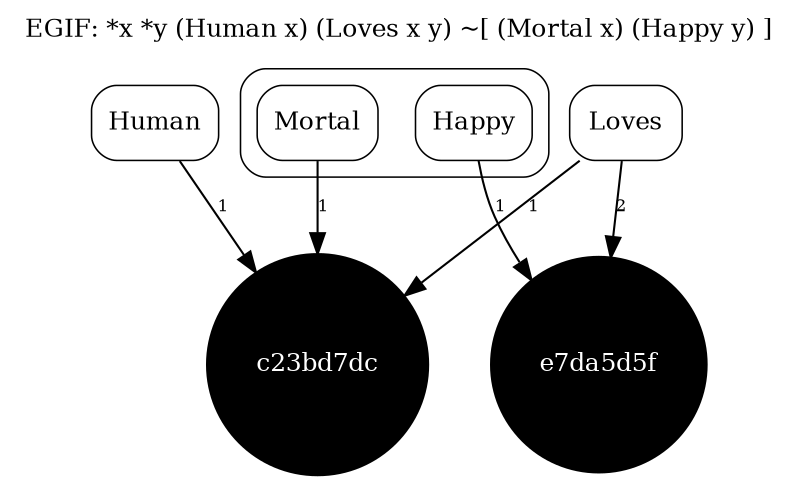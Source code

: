 digraph EG {
  rankdir=TB;
  compound=true;
  node [fontsize=12, fontname="Times-Roman"];
  edge [penwidth=1.00, color=black];

  label="EGIF: *x *y (Human x) (Loves x y) ~[ (Mortal x) (Happy y) ]";
  labelloc="t";
  fontsize=12;

  "pred_e_1eb3df68" [label="Loves", shape=box, style=rounded, penwidth=0.75, fontname="Times-Roman"];
  "pred_e_56686b91" [label="Mortal", shape=box, style=rounded, penwidth=0.75, fontname="Times-Roman"];
  "pred_e_863fd40c" [label="Human", shape=box, style=rounded, penwidth=0.75, fontname="Times-Roman"];
  "pred_e_166cf493" [label="Happy", shape=box, style=rounded, penwidth=0.75, fontname="Times-Roman"];
  "Vertex(id='v_e7da5d5f', label=None, is_generic=True)" [label="e7da5d5f", shape=circle, width=0.069, height=0.069, style=filled, fillcolor=black, fontcolor=white, fontname="Times-Roman"];
  "Vertex(id='v_c23bd7dc', label=None, is_generic=True)" [label="c23bd7dc", shape=circle, width=0.069, height=0.069, style=filled, fillcolor=black, fontcolor=white, fontname="Times-Roman"];
  subgraph cluster_0_0 {
    label="";
    style="rounded,filled";
    fillcolor=white;
    color=black;
    penwidth=0.75;
    "pred_e_166cf493";
    "pred_e_56686b91";
  }

  // ν mapping connections
  "pred_e_1eb3df68" -> "Vertex(id='v_c23bd7dc', label=None, is_generic=True)" [label="1", color=black, penwidth=1.00, fontsize=8, fontname="Times-Roman"];
  "pred_e_1eb3df68" -> "Vertex(id='v_e7da5d5f', label=None, is_generic=True)" [label="2", color=black, penwidth=1.00, fontsize=8, fontname="Times-Roman"];
  "pred_e_56686b91" -> "Vertex(id='v_c23bd7dc', label=None, is_generic=True)" [label="1", color=black, penwidth=1.00, fontsize=8, fontname="Times-Roman"];
  "pred_e_863fd40c" -> "Vertex(id='v_c23bd7dc', label=None, is_generic=True)" [label="1", color=black, penwidth=1.00, fontsize=8, fontname="Times-Roman"];
  "pred_e_166cf493" -> "Vertex(id='v_e7da5d5f', label=None, is_generic=True)" [label="1", color=black, penwidth=1.00, fontsize=8, fontname="Times-Roman"];
}